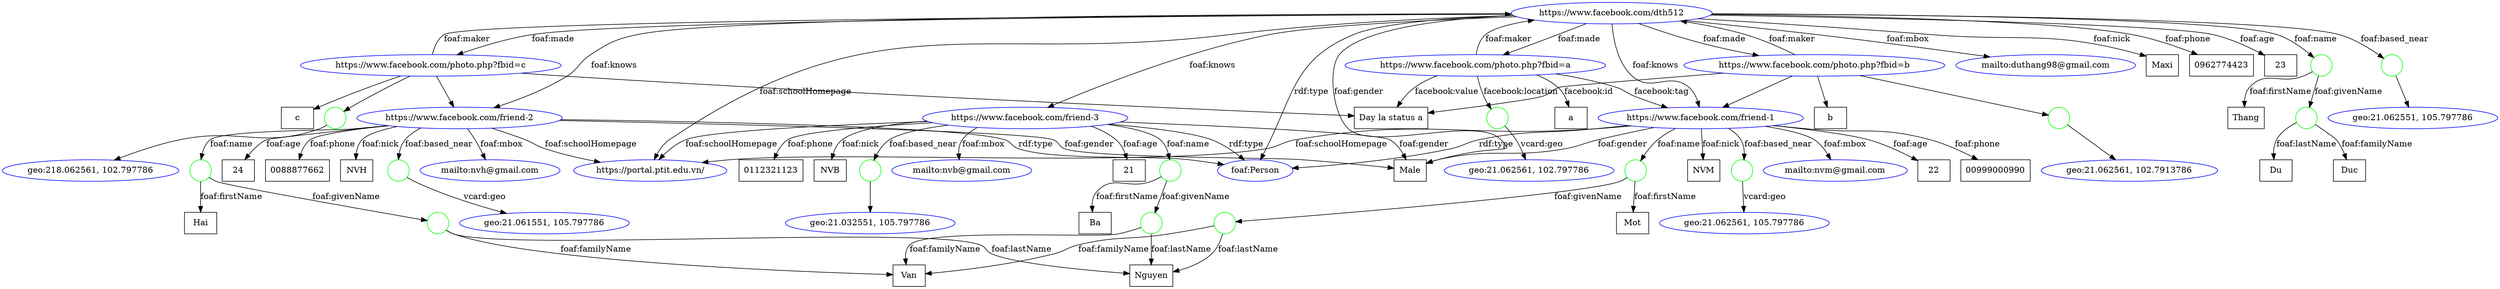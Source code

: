digraph {
  charset="utf-8";

  // Edges
  "Rhttps://www.facebook.com/dth512" -> "Rhttp://xmlns.com/foaf/0.1/Person" [label="rdf:type"];
  "Rhttps://www.facebook.com/dth512" -> "Rhttps://portal.ptit.edu.vn/" [label="foaf:schoolHomepage"];
  "Rhttps://www.facebook.com/dth512" -> "Rmailto:duthang98@gmail.com" [label="foaf:mbox"];
  "Rhttps://www.facebook.com/dth512" -> "Rhttps://www.facebook.com/photo.php?fbid=a" [label="foaf:made"];
  "Rhttps://www.facebook.com/dth512" -> "Rhttps://www.facebook.com/photo.php?fbid=c" [label="foaf:made"];
  "Rhttps://www.facebook.com/dth512" -> "Rhttps://www.facebook.com/photo.php?fbid=b" [label="foaf:made"];
  "Rhttps://www.facebook.com/dth512" -> "Rhttps://www.facebook.com/friend-2" [label="foaf:knows"];
  "Rhttps://www.facebook.com/dth512" -> "Rhttps://www.facebook.com/friend-3" [label="foaf:knows"];
  "Rhttps://www.facebook.com/dth512" -> "Rhttps://www.facebook.com/friend-1" [label="foaf:knows"];
  "Rhttps://www.facebook.com/dth512" -> LMaxi [label="foaf:nick"];
  "Rhttps://www.facebook.com/dth512" -> L0962774423 [label="foaf:phone"];
  "Rhttps://www.facebook.com/dth512" -> L23 [label="foaf:age"];
  "Rhttps://www.facebook.com/dth512" -> LMale [label="foaf:gender"];
  "Rhttps://www.facebook.com/dth512" -> "B_:genid13" [label="foaf:name"];
  "Rhttps://www.facebook.com/dth512" -> "B_:genid15" [label="foaf:based_near"];
  "Rhttps://www.facebook.com/photo.php?fbid=a" -> La [label="facebook:id"];
  "Rhttps://www.facebook.com/photo.php?fbid=a" -> "Rhttps://www.facebook.com/dth512" [label="foaf:maker"];
  "Rhttps://www.facebook.com/photo.php?fbid=a" -> "LDay la status a" [label="facebook:value"];
  "Rhttps://www.facebook.com/photo.php?fbid=a" -> "B_:genid1" [label="facebook:location"];
  "Rhttps://www.facebook.com/photo.php?fbid=a" -> "Rhttps://www.facebook.com/friend-1" [label="facebook:tag"];
  "B_:genid1" -> "Rgeo:21.062561, 102.797786" [label="vcard:geo"];
  "Rhttps://www.facebook.com/friend-1" -> "Rhttp://xmlns.com/foaf/0.1/Person" [label="rdf:type"];
  "Rhttps://www.facebook.com/friend-1" -> "B_:genid2" [label="foaf:name"];
  "Rhttps://www.facebook.com/friend-1" -> L22 [label="foaf:age"];
  "Rhttps://www.facebook.com/friend-1" -> L00999000990 [label="foaf:phone"];
  "Rhttps://www.facebook.com/friend-1" -> LNVM [label="foaf:nick"];
  "Rhttps://www.facebook.com/friend-1" -> LMale [label="foaf:gender"];
  "Rhttps://www.facebook.com/friend-1" -> "B_:genid4" [label="foaf:based_near"];
  "Rhttps://www.facebook.com/friend-1" -> "Rhttps://portal.ptit.edu.vn/" [label="foaf:schoolHomepage"];
  "Rhttps://www.facebook.com/friend-1" -> "Rmailto:nvm@gmail.com" [label="foaf:mbox"];
  "B_:genid2" -> LMot [label="foaf:firstName"];
  "B_:genid2" -> "B_:genid3" [label="foaf:givenName"];
  "B_:genid3" -> LNguyen [label="foaf:lastName"];
  "B_:genid3" -> LVan [label="foaf:familyName"];
  "B_:genid4" -> "Rgeo:21.062561, 105.797786" [label="vcard:geo"];
  "Rhttps://www.facebook.com/friend-2" -> "Rhttp://xmlns.com/foaf/0.1/Person" [label="rdf:type"];
  "Rhttps://www.facebook.com/friend-2" -> "B_:genid5" [label="foaf:name"];
  "Rhttps://www.facebook.com/friend-2" -> L24 [label="foaf:age"];
  "Rhttps://www.facebook.com/friend-2" -> L0088877662 [label="foaf:phone"];
  "Rhttps://www.facebook.com/friend-2" -> LNVH [label="foaf:nick"];
  "Rhttps://www.facebook.com/friend-2" -> LMale [label="foaf:gender"];
  "Rhttps://www.facebook.com/friend-2" -> "B_:genid7" [label="foaf:based_near"];
  "Rhttps://www.facebook.com/friend-2" -> "Rhttps://portal.ptit.edu.vn/" [label="foaf:schoolHomepage"];
  "Rhttps://www.facebook.com/friend-2" -> "Rmailto:nvh@gmail.com" [label="foaf:mbox"];
  "B_:genid5" -> LHai [label="foaf:firstName"];
  "B_:genid5" -> "B_:genid6" [label="foaf:givenName"];
  "B_:genid6" -> LNguyen [label="foaf:lastName"];
  "B_:genid6" -> LVan [label="foaf:familyName"];
  "B_:genid7" -> "Rgeo:21.061551, 105.797786" [label="vcard:geo"];
  "Rhttps://www.facebook.com/photo.php?fbid=c" -> Lc [label=""];
  "Rhttps://www.facebook.com/photo.php?fbid=c" -> "Rhttps://www.facebook.com/dth512" [label="foaf:maker"];
  "Rhttps://www.facebook.com/photo.php?fbid=c" -> "LDay la status a" [label=""];
  "Rhttps://www.facebook.com/photo.php?fbid=c" -> "B_:genid8" [label=""];
  "Rhttps://www.facebook.com/photo.php?fbid=c" -> "Rhttps://www.facebook.com/friend-2" [label=""];
  "B_:genid8" -> "Rgeo:218.062561, 102.797786" [label=""];
  "Rhttps://www.facebook.com/friend-3" -> "Rhttp://xmlns.com/foaf/0.1/Person" [label="rdf:type"];
  "Rhttps://www.facebook.com/friend-3" -> "B_:genid9" [label="foaf:name"];
  "Rhttps://www.facebook.com/friend-3" -> L21 [label="foaf:age"];
  "Rhttps://www.facebook.com/friend-3" -> L0112321123 [label="foaf:phone"];
  "Rhttps://www.facebook.com/friend-3" -> LNVB [label="foaf:nick"];
  "Rhttps://www.facebook.com/friend-3" -> LMale [label="foaf:gender"];
  "Rhttps://www.facebook.com/friend-3" -> "B_:genid11" [label="foaf:based_near"];
  "Rhttps://www.facebook.com/friend-3" -> "Rhttps://portal.ptit.edu.vn/" [label="foaf:schoolHomepage"];
  "Rhttps://www.facebook.com/friend-3" -> "Rmailto:nvb@gmail.com" [label="foaf:mbox"];
  "B_:genid9" -> LBa [label="foaf:firstName"];
  "B_:genid9" -> "B_:genid10" [label="foaf:givenName"];
  "B_:genid10" -> LNguyen [label="foaf:lastName"];
  "B_:genid10" -> LVan [label="foaf:familyName"];
  "B_:genid11" -> "Rgeo:21.032551, 105.797786" [label=""];
  "Rhttps://www.facebook.com/photo.php?fbid=b" -> Lb [label=""];
  "Rhttps://www.facebook.com/photo.php?fbid=b" -> "Rhttps://www.facebook.com/dth512" [label="foaf:maker"];
  "Rhttps://www.facebook.com/photo.php?fbid=b" -> "LDay la status a" [label=""];
  "Rhttps://www.facebook.com/photo.php?fbid=b" -> "B_:genid12" [label=""];
  "Rhttps://www.facebook.com/photo.php?fbid=b" -> "Rhttps://www.facebook.com/friend-1" [label=""];
  "B_:genid12" -> "Rgeo:21.062561, 102.7913786" [label=""];
  "B_:genid13" -> LThang [label="foaf:firstName"];
  "B_:genid13" -> "B_:genid14" [label="foaf:givenName"];
  "B_:genid14" -> LDu [label="foaf:lastName"];
  "B_:genid14" -> LDuc [label="foaf:familyName"];
  "B_:genid15" -> "Rgeo:21.062551, 105.797786" [label=""];

  // Nodes
  "B_:genid1" [label="",shape=circle,color=green];
  "B_:genid10" [label="",shape=circle,color=green];
  "B_:genid11" [label="",shape=circle,color=green];
  "B_:genid12" [label="",shape=circle,color=green];
  "B_:genid13" [label="",shape=circle,color=green];
  "B_:genid14" [label="",shape=circle,color=green];
  "B_:genid15" [label="",shape=circle,color=green];
  "B_:genid2" [label="",shape=circle,color=green];
  "B_:genid3" [label="",shape=circle,color=green];
  "B_:genid4" [label="",shape=circle,color=green];
  "B_:genid5" [label="",shape=circle,color=green];
  "B_:genid6" [label="",shape=circle,color=green];
  "B_:genid7" [label="",shape=circle,color=green];
  "B_:genid8" [label="",shape=circle,color=green];
  "B_:genid9" [label="",shape=circle,color=green];
  L0088877662 [label=0088877662,shape=record];
  L00999000990 [label=00999000990,shape=record];
  L0112321123 [label=0112321123,shape=record];
  L0962774423 [label=0962774423,shape=record];
  L21 [label=21,shape=record];
  L22 [label=22,shape=record];
  L23 [label=23,shape=record];
  L24 [label=24,shape=record];
  LBa [label=Ba,shape=record];
  "LDay la status a" [label="Day la status a",shape=record];
  LDu [label=Du,shape=record];
  LDuc [label=Duc,shape=record];
  LHai [label=Hai,shape=record];
  LMale [label=Male,shape=record];
  LMaxi [label=Maxi,shape=record];
  LMot [label=Mot,shape=record];
  LNVB [label=NVB,shape=record];
  LNVH [label=NVH,shape=record];
  LNVM [label=NVM,shape=record];
  LNguyen [label=Nguyen,shape=record];
  LThang [label=Thang,shape=record];
  LVan [label=Van,shape=record];
  La [label=a,shape=record];
  Lb [label=b,shape=record];
  Lc [label=c,shape=record];
  "Rgeo:21.032551, 105.797786" [URL="geo:21.032551, 105.797786",label="geo:21.032551, 105.797786",shape=ellipse,color=blue];
  "Rgeo:21.061551, 105.797786" [URL="geo:21.061551, 105.797786",label="geo:21.061551, 105.797786",shape=ellipse,color=blue];
  "Rgeo:21.062551, 105.797786" [URL="geo:21.062551, 105.797786",label="geo:21.062551, 105.797786",shape=ellipse,color=blue];
  "Rgeo:21.062561, 102.7913786" [URL="geo:21.062561, 102.7913786",label="geo:21.062561, 102.7913786",shape=ellipse,color=blue];
  "Rgeo:21.062561, 102.797786" [URL="geo:21.062561, 102.797786",label="geo:21.062561, 102.797786",shape=ellipse,color=blue];
  "Rgeo:21.062561, 105.797786" [URL="geo:21.062561, 105.797786",label="geo:21.062561, 105.797786",shape=ellipse,color=blue];
  "Rgeo:218.062561, 102.797786" [URL="geo:218.062561, 102.797786",label="geo:218.062561, 102.797786",shape=ellipse,color=blue];
  "Rhttp://xmlns.com/foaf/0.1/Person" [URL="http://xmlns.com/foaf/0.1/Person",label="foaf:Person",shape=ellipse,color=blue];
  "Rhttps://portal.ptit.edu.vn/" [URL="https://portal.ptit.edu.vn/",label="https://portal.ptit.edu.vn/",shape=ellipse,color=blue];
  "Rhttps://www.facebook.com/dth512" [URL="https://www.facebook.com/dth512",label="https://www.facebook.com/dth512",shape=ellipse,color=blue];
  "Rhttps://www.facebook.com/friend-1" [URL="https://www.facebook.com/friend-1",label="https://www.facebook.com/friend-1",shape=ellipse,color=blue];
  "Rhttps://www.facebook.com/friend-2" [URL="https://www.facebook.com/friend-2",label="https://www.facebook.com/friend-2",shape=ellipse,color=blue];
  "Rhttps://www.facebook.com/friend-3" [URL="https://www.facebook.com/friend-3",label="https://www.facebook.com/friend-3",shape=ellipse,color=blue];
  "Rhttps://www.facebook.com/photo.php?fbid=a" [URL="https://www.facebook.com/photo.php?fbid=a",label="https://www.facebook.com/photo.php?fbid=a",shape=ellipse,color=blue];
  "Rhttps://www.facebook.com/photo.php?fbid=b" [URL="https://www.facebook.com/photo.php?fbid=b",label="https://www.facebook.com/photo.php?fbid=b",shape=ellipse,color=blue];
  "Rhttps://www.facebook.com/photo.php?fbid=c" [URL="https://www.facebook.com/photo.php?fbid=c",label="https://www.facebook.com/photo.php?fbid=c",shape=ellipse,color=blue];
  "Rmailto:duthang98@gmail.com" [URL="mailto:duthang98@gmail.com",label="mailto:duthang98@gmail.com",shape=ellipse,color=blue];
  "Rmailto:nvb@gmail.com" [URL="mailto:nvb@gmail.com",label="mailto:nvb@gmail.com",shape=ellipse,color=blue];
  "Rmailto:nvh@gmail.com" [URL="mailto:nvh@gmail.com",label="mailto:nvh@gmail.com",shape=ellipse,color=blue];
  "Rmailto:nvm@gmail.com" [URL="mailto:nvm@gmail.com",label="mailto:nvm@gmail.com",shape=ellipse,color=blue];
}
